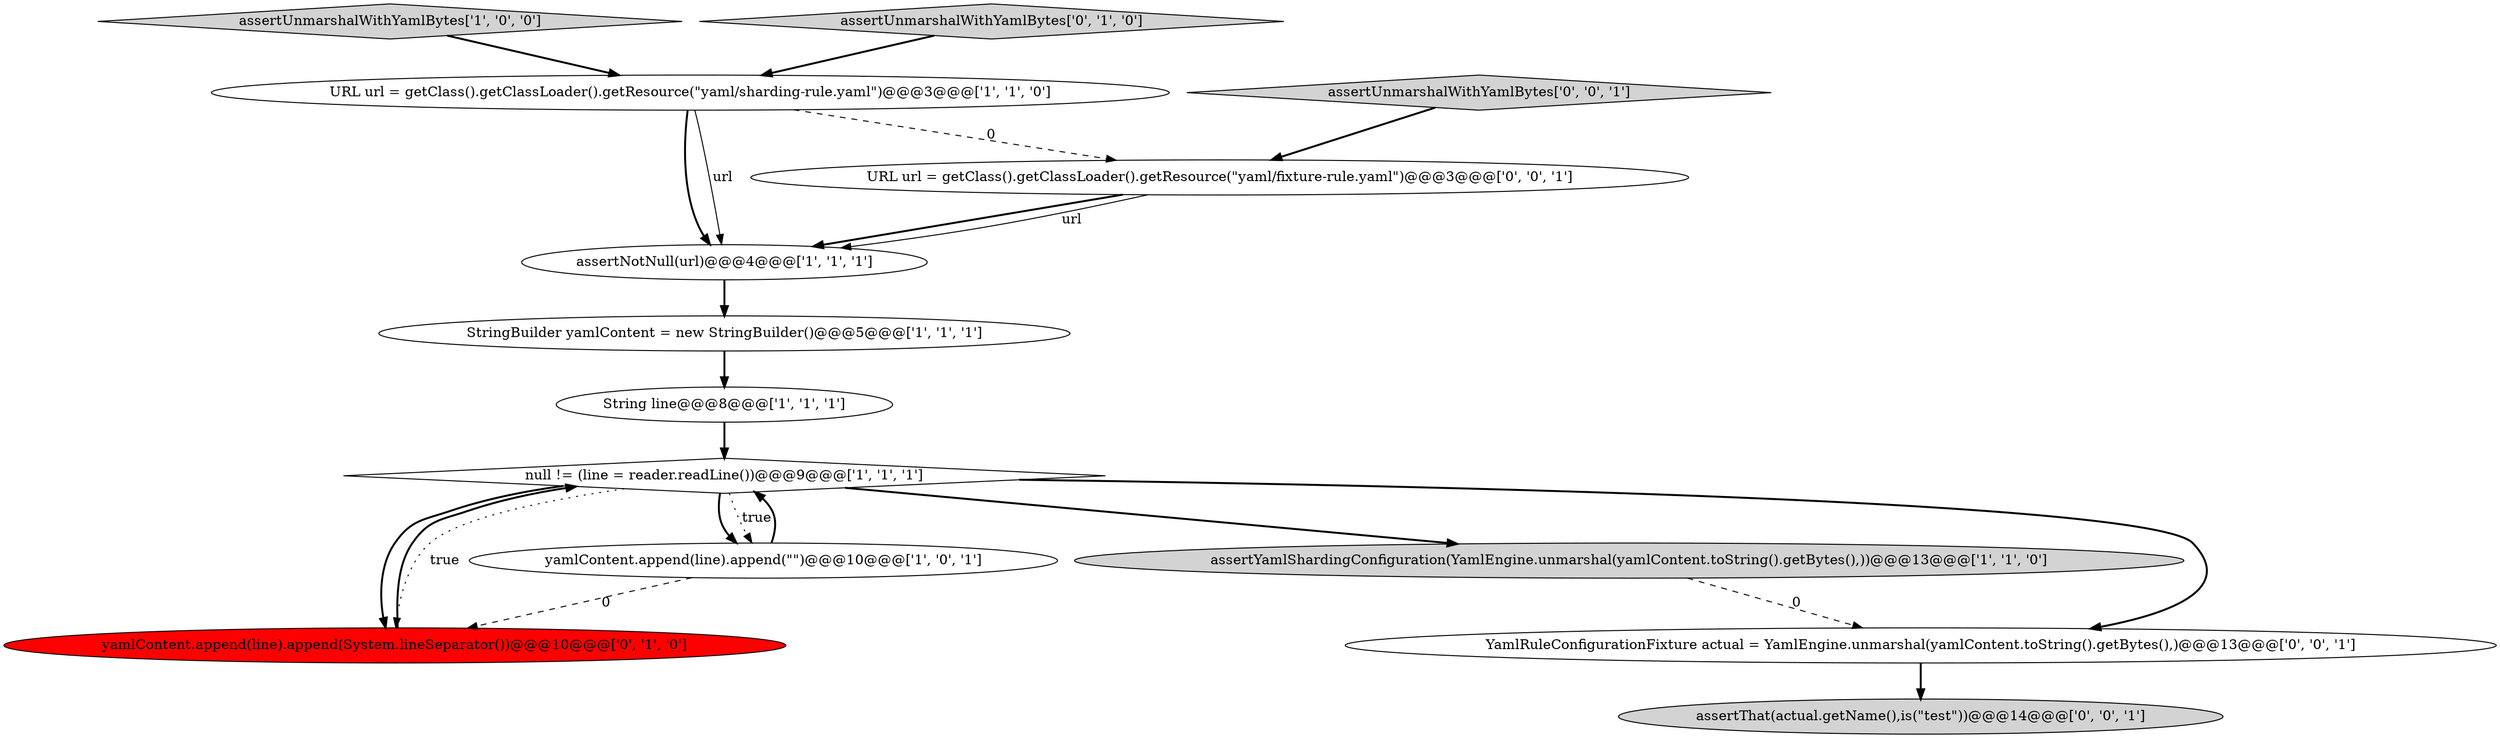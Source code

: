 digraph {
4 [style = filled, label = "URL url = getClass().getClassLoader().getResource(\"yaml/sharding-rule.yaml\")@@@3@@@['1', '1', '0']", fillcolor = white, shape = ellipse image = "AAA0AAABBB1BBB"];
8 [style = filled, label = "yamlContent.append(line).append(System.lineSeparator())@@@10@@@['0', '1', '0']", fillcolor = red, shape = ellipse image = "AAA1AAABBB2BBB"];
11 [style = filled, label = "assertThat(actual.getName(),is(\"test\"))@@@14@@@['0', '0', '1']", fillcolor = lightgray, shape = ellipse image = "AAA0AAABBB3BBB"];
10 [style = filled, label = "YamlRuleConfigurationFixture actual = YamlEngine.unmarshal(yamlContent.toString().getBytes(),)@@@13@@@['0', '0', '1']", fillcolor = white, shape = ellipse image = "AAA0AAABBB3BBB"];
3 [style = filled, label = "assertUnmarshalWithYamlBytes['1', '0', '0']", fillcolor = lightgray, shape = diamond image = "AAA0AAABBB1BBB"];
6 [style = filled, label = "assertYamlShardingConfiguration(YamlEngine.unmarshal(yamlContent.toString().getBytes(),))@@@13@@@['1', '1', '0']", fillcolor = lightgray, shape = ellipse image = "AAA0AAABBB1BBB"];
7 [style = filled, label = "assertNotNull(url)@@@4@@@['1', '1', '1']", fillcolor = white, shape = ellipse image = "AAA0AAABBB1BBB"];
13 [style = filled, label = "assertUnmarshalWithYamlBytes['0', '0', '1']", fillcolor = lightgray, shape = diamond image = "AAA0AAABBB3BBB"];
2 [style = filled, label = "null != (line = reader.readLine())@@@9@@@['1', '1', '1']", fillcolor = white, shape = diamond image = "AAA0AAABBB1BBB"];
0 [style = filled, label = "String line@@@8@@@['1', '1', '1']", fillcolor = white, shape = ellipse image = "AAA0AAABBB1BBB"];
9 [style = filled, label = "assertUnmarshalWithYamlBytes['0', '1', '0']", fillcolor = lightgray, shape = diamond image = "AAA0AAABBB2BBB"];
5 [style = filled, label = "StringBuilder yamlContent = new StringBuilder()@@@5@@@['1', '1', '1']", fillcolor = white, shape = ellipse image = "AAA0AAABBB1BBB"];
1 [style = filled, label = "yamlContent.append(line).append(\"\")@@@10@@@['1', '0', '1']", fillcolor = white, shape = ellipse image = "AAA0AAABBB1BBB"];
12 [style = filled, label = "URL url = getClass().getClassLoader().getResource(\"yaml/fixture-rule.yaml\")@@@3@@@['0', '0', '1']", fillcolor = white, shape = ellipse image = "AAA0AAABBB3BBB"];
2->6 [style = bold, label=""];
2->1 [style = bold, label=""];
9->4 [style = bold, label=""];
0->2 [style = bold, label=""];
2->10 [style = bold, label=""];
3->4 [style = bold, label=""];
12->7 [style = bold, label=""];
4->7 [style = bold, label=""];
4->12 [style = dashed, label="0"];
6->10 [style = dashed, label="0"];
4->7 [style = solid, label="url"];
7->5 [style = bold, label=""];
13->12 [style = bold, label=""];
5->0 [style = bold, label=""];
8->2 [style = bold, label=""];
2->1 [style = dotted, label="true"];
12->7 [style = solid, label="url"];
1->8 [style = dashed, label="0"];
1->2 [style = bold, label=""];
2->8 [style = dotted, label="true"];
2->8 [style = bold, label=""];
10->11 [style = bold, label=""];
}
